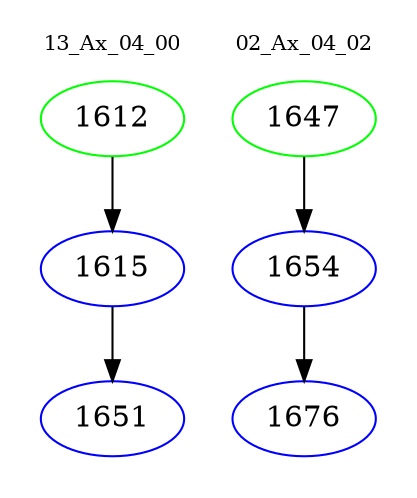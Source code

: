 digraph{
subgraph cluster_0 {
color = white
label = "13_Ax_04_00";
fontsize=10;
T0_1612 [label="1612", color="green"]
T0_1612 -> T0_1615 [color="black"]
T0_1615 [label="1615", color="blue"]
T0_1615 -> T0_1651 [color="black"]
T0_1651 [label="1651", color="blue"]
}
subgraph cluster_1 {
color = white
label = "02_Ax_04_02";
fontsize=10;
T1_1647 [label="1647", color="green"]
T1_1647 -> T1_1654 [color="black"]
T1_1654 [label="1654", color="blue"]
T1_1654 -> T1_1676 [color="black"]
T1_1676 [label="1676", color="blue"]
}
}
